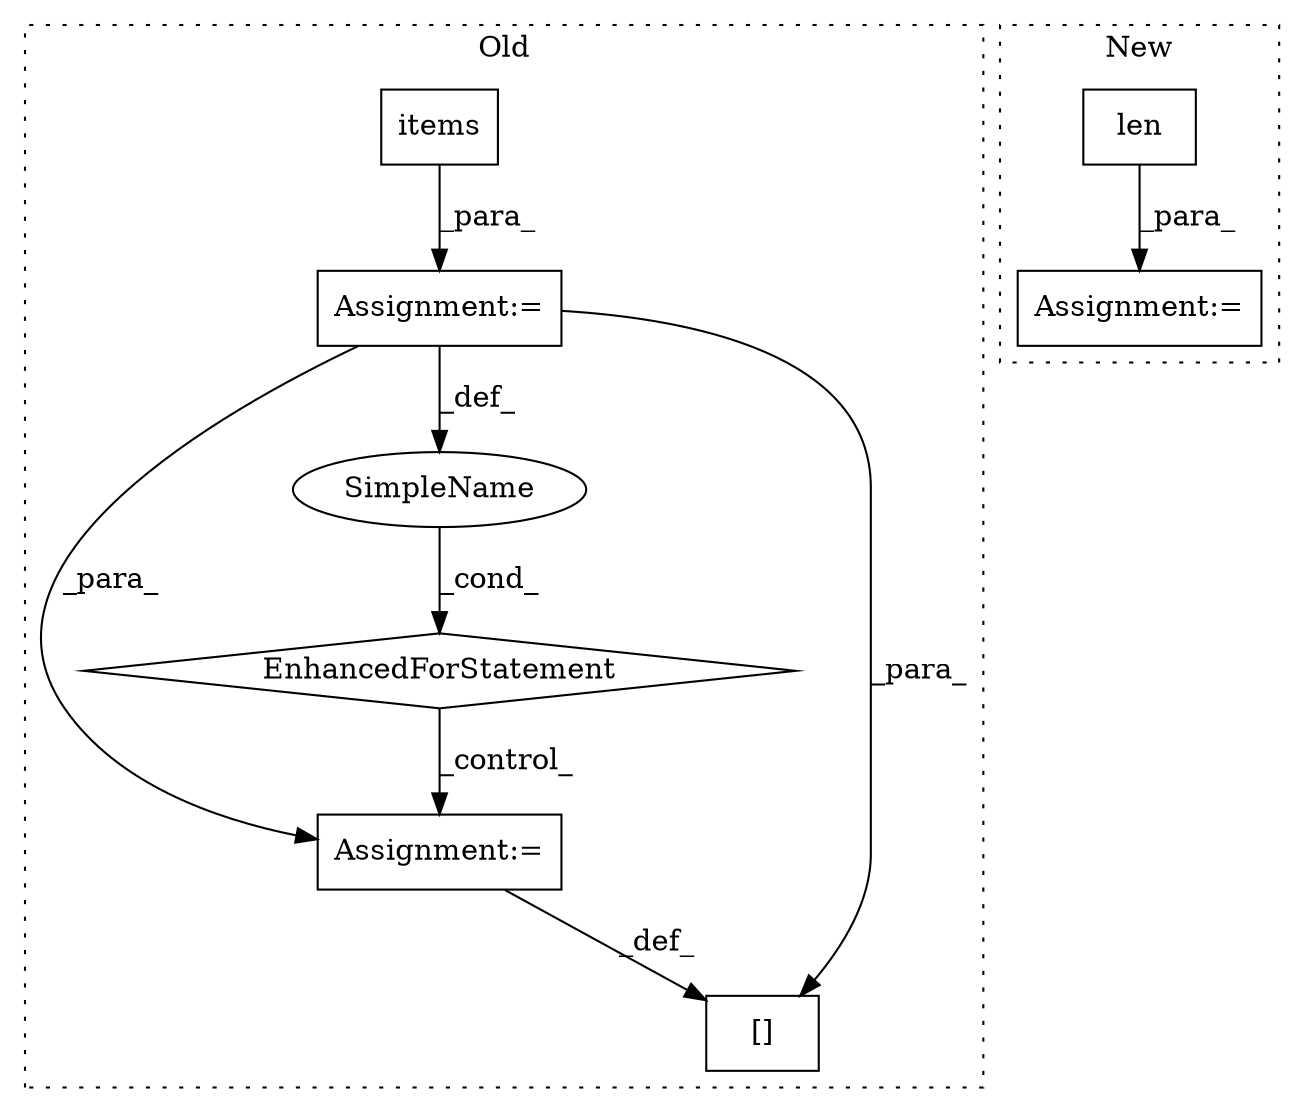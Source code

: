digraph G {
subgraph cluster0 {
1 [label="items" a="32" s="11550" l="7" shape="box"];
3 [label="Assignment:=" a="7" s="11451,11557" l="63,2" shape="box"];
4 [label="EnhancedForStatement" a="70" s="11451,11557" l="63,2" shape="diamond"];
5 [label="Assignment:=" a="7" s="11592" l="1" shape="box"];
6 [label="SimpleName" a="42" s="11518" l="6" shape="ellipse"];
8 [label="[]" a="2" s="11567,11591" l="23,1" shape="box"];
label = "Old";
style="dotted";
}
subgraph cluster1 {
2 [label="len" a="32" s="9286,9304" l="4,1" shape="box"];
7 [label="Assignment:=" a="7" s="9273" l="42" shape="box"];
label = "New";
style="dotted";
}
1 -> 3 [label="_para_"];
2 -> 7 [label="_para_"];
3 -> 5 [label="_para_"];
3 -> 6 [label="_def_"];
3 -> 8 [label="_para_"];
4 -> 5 [label="_control_"];
5 -> 8 [label="_def_"];
6 -> 4 [label="_cond_"];
}